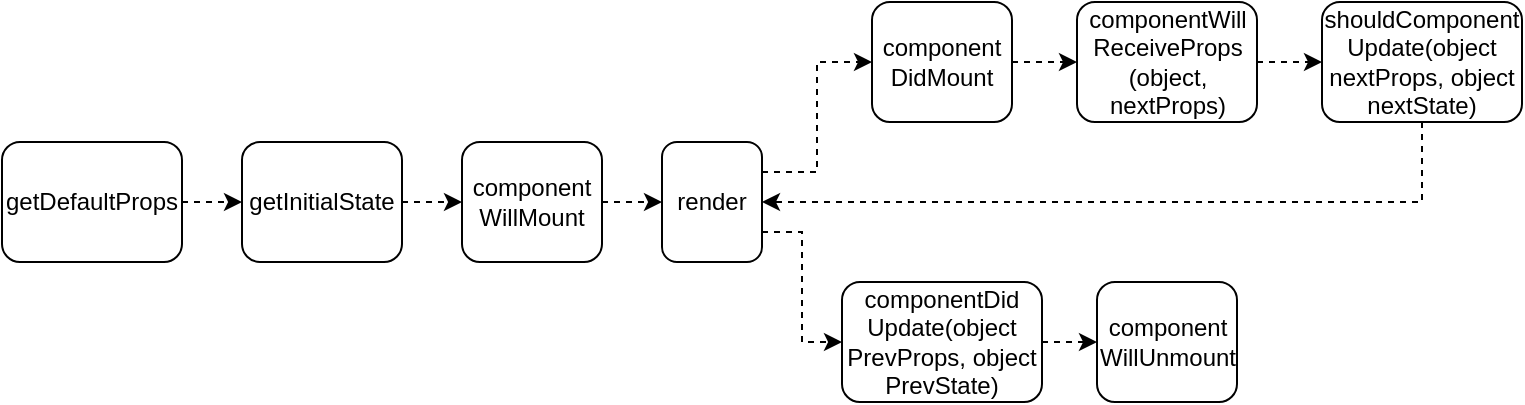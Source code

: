 <mxfile version="12.3.2" type="github" pages="3"><diagram id="6-BG2R6VYMJ7j13qVsYB" name="Life-cycle"><mxGraphModel dx="944" dy="524" grid="1" gridSize="10" guides="1" tooltips="1" connect="1" arrows="1" fold="1" page="1" pageScale="1" pageWidth="827" pageHeight="1169" math="0" shadow="0"><root><mxCell id="0"/><mxCell id="1" parent="0"/><mxCell id="7BfOXJH01S7lWlBUIbid-10" style="edgeStyle=orthogonalEdgeStyle;rounded=0;orthogonalLoop=1;jettySize=auto;html=1;exitX=1;exitY=0.5;exitDx=0;exitDy=0;entryX=0;entryY=0.5;entryDx=0;entryDy=0;dashed=1;" edge="1" parent="1" source="7BfOXJH01S7lWlBUIbid-1" target="7BfOXJH01S7lWlBUIbid-2"><mxGeometry relative="1" as="geometry"/></mxCell><mxCell id="7BfOXJH01S7lWlBUIbid-1" value="getDefaultProps" style="rounded=1;whiteSpace=wrap;html=1;" vertex="1" parent="1"><mxGeometry x="20" y="240" width="90" height="60" as="geometry"/></mxCell><mxCell id="7BfOXJH01S7lWlBUIbid-11" style="edgeStyle=orthogonalEdgeStyle;rounded=0;orthogonalLoop=1;jettySize=auto;html=1;exitX=1;exitY=0.5;exitDx=0;exitDy=0;entryX=0;entryY=0.5;entryDx=0;entryDy=0;dashed=1;" edge="1" parent="1" source="7BfOXJH01S7lWlBUIbid-2" target="7BfOXJH01S7lWlBUIbid-3"><mxGeometry relative="1" as="geometry"/></mxCell><mxCell id="7BfOXJH01S7lWlBUIbid-2" value="getInitialState" style="rounded=1;whiteSpace=wrap;html=1;" vertex="1" parent="1"><mxGeometry x="140" y="240" width="80" height="60" as="geometry"/></mxCell><mxCell id="7BfOXJH01S7lWlBUIbid-12" style="edgeStyle=orthogonalEdgeStyle;rounded=0;orthogonalLoop=1;jettySize=auto;html=1;exitX=1;exitY=0.5;exitDx=0;exitDy=0;entryX=0;entryY=0.5;entryDx=0;entryDy=0;dashed=1;" edge="1" parent="1" source="7BfOXJH01S7lWlBUIbid-3" target="7BfOXJH01S7lWlBUIbid-4"><mxGeometry relative="1" as="geometry"/></mxCell><mxCell id="7BfOXJH01S7lWlBUIbid-3" value="component&lt;br&gt;WillMount" style="rounded=1;whiteSpace=wrap;html=1;" vertex="1" parent="1"><mxGeometry x="250" y="240" width="70" height="60" as="geometry"/></mxCell><mxCell id="7BfOXJH01S7lWlBUIbid-13" style="edgeStyle=orthogonalEdgeStyle;rounded=0;orthogonalLoop=1;jettySize=auto;html=1;exitX=1;exitY=0.25;exitDx=0;exitDy=0;entryX=0;entryY=0.5;entryDx=0;entryDy=0;dashed=1;" edge="1" parent="1" source="7BfOXJH01S7lWlBUIbid-4" target="7BfOXJH01S7lWlBUIbid-5"><mxGeometry relative="1" as="geometry"/></mxCell><mxCell id="7BfOXJH01S7lWlBUIbid-18" style="edgeStyle=orthogonalEdgeStyle;rounded=0;orthogonalLoop=1;jettySize=auto;html=1;exitX=1;exitY=0.75;exitDx=0;exitDy=0;entryX=0;entryY=0.5;entryDx=0;entryDy=0;dashed=1;" edge="1" parent="1" source="7BfOXJH01S7lWlBUIbid-4" target="7BfOXJH01S7lWlBUIbid-8"><mxGeometry relative="1" as="geometry"/></mxCell><mxCell id="7BfOXJH01S7lWlBUIbid-4" value="render" style="rounded=1;whiteSpace=wrap;html=1;" vertex="1" parent="1"><mxGeometry x="350" y="240" width="50" height="60" as="geometry"/></mxCell><mxCell id="7BfOXJH01S7lWlBUIbid-15" style="edgeStyle=orthogonalEdgeStyle;rounded=0;orthogonalLoop=1;jettySize=auto;html=1;exitX=1;exitY=0.5;exitDx=0;exitDy=0;entryX=0;entryY=0.5;entryDx=0;entryDy=0;dashed=1;" edge="1" parent="1" source="7BfOXJH01S7lWlBUIbid-5" target="7BfOXJH01S7lWlBUIbid-6"><mxGeometry relative="1" as="geometry"/></mxCell><mxCell id="7BfOXJH01S7lWlBUIbid-5" value="component&lt;br&gt;DidMount" style="rounded=1;whiteSpace=wrap;html=1;" vertex="1" parent="1"><mxGeometry x="455" y="170" width="70" height="60" as="geometry"/></mxCell><mxCell id="7BfOXJH01S7lWlBUIbid-16" style="edgeStyle=orthogonalEdgeStyle;rounded=0;orthogonalLoop=1;jettySize=auto;html=1;exitX=1;exitY=0.5;exitDx=0;exitDy=0;entryX=0;entryY=0.5;entryDx=0;entryDy=0;dashed=1;" edge="1" parent="1" source="7BfOXJH01S7lWlBUIbid-6" target="7BfOXJH01S7lWlBUIbid-7"><mxGeometry relative="1" as="geometry"/></mxCell><mxCell id="7BfOXJH01S7lWlBUIbid-6" value="componentWill&lt;br&gt;ReceiveProps&lt;br&gt;(object, nextProps)" style="rounded=1;whiteSpace=wrap;html=1;" vertex="1" parent="1"><mxGeometry x="557.5" y="170" width="90" height="60" as="geometry"/></mxCell><mxCell id="7BfOXJH01S7lWlBUIbid-17" style="edgeStyle=orthogonalEdgeStyle;rounded=0;orthogonalLoop=1;jettySize=auto;html=1;exitX=0.5;exitY=1;exitDx=0;exitDy=0;entryX=1;entryY=0.5;entryDx=0;entryDy=0;dashed=1;" edge="1" parent="1" source="7BfOXJH01S7lWlBUIbid-7" target="7BfOXJH01S7lWlBUIbid-4"><mxGeometry relative="1" as="geometry"/></mxCell><mxCell id="7BfOXJH01S7lWlBUIbid-7" value="shouldComponent&lt;br&gt;Update(object nextProps, object nextState)" style="rounded=1;whiteSpace=wrap;html=1;" vertex="1" parent="1"><mxGeometry x="680" y="170" width="100" height="60" as="geometry"/></mxCell><mxCell id="7BfOXJH01S7lWlBUIbid-19" style="edgeStyle=orthogonalEdgeStyle;rounded=0;orthogonalLoop=1;jettySize=auto;html=1;exitX=1;exitY=0.5;exitDx=0;exitDy=0;entryX=0;entryY=0.5;entryDx=0;entryDy=0;dashed=1;" edge="1" parent="1" source="7BfOXJH01S7lWlBUIbid-8" target="7BfOXJH01S7lWlBUIbid-9"><mxGeometry relative="1" as="geometry"/></mxCell><mxCell id="7BfOXJH01S7lWlBUIbid-8" value="componentDid&lt;br&gt;Update(object PrevProps, object PrevState)" style="rounded=1;whiteSpace=wrap;html=1;" vertex="1" parent="1"><mxGeometry x="440" y="310" width="100" height="60" as="geometry"/></mxCell><mxCell id="7BfOXJH01S7lWlBUIbid-9" value="component&lt;br&gt;WillUnmount" style="rounded=1;whiteSpace=wrap;html=1;" vertex="1" parent="1"><mxGeometry x="567.5" y="310" width="70" height="60" as="geometry"/></mxCell></root></mxGraphModel></diagram><diagram id="iw2hi-KEK1BRQ4ILYK_u" name="main"><mxGraphModel dx="944" dy="524" grid="1" gridSize="10" guides="1" tooltips="1" connect="1" arrows="1" fold="1" page="1" pageScale="1" pageWidth="827" pageHeight="1169" math="0" shadow="0"><root><mxCell id="nPBTNGcUFuq3oxNZpD9u-0"/><mxCell id="nPBTNGcUFuq3oxNZpD9u-1" parent="nPBTNGcUFuq3oxNZpD9u-0"/><mxCell id="nPBTNGcUFuq3oxNZpD9u-2" value="Initialization" style="text;html=1;align=center;verticalAlign=middle;resizable=0;points=[];;autosize=1;" vertex="1" parent="nPBTNGcUFuq3oxNZpD9u-1"><mxGeometry x="51" y="40" width="80" height="20" as="geometry"/></mxCell><mxCell id="nPBTNGcUFuq3oxNZpD9u-3" value="setup props and state" style="rounded=1;whiteSpace=wrap;html=1;" vertex="1" parent="nPBTNGcUFuq3oxNZpD9u-1"><mxGeometry x="31" y="110" width="120" height="60" as="geometry"/></mxCell><mxCell id="nPBTNGcUFuq3oxNZpD9u-4" value="Mounting" style="text;html=1;align=center;verticalAlign=middle;resizable=0;points=[];;autosize=1;" vertex="1" parent="nPBTNGcUFuq3oxNZpD9u-1"><mxGeometry x="211" y="40" width="60" height="20" as="geometry"/></mxCell><mxCell id="nPBTNGcUFuq3oxNZpD9u-7" style="edgeStyle=orthogonalEdgeStyle;rounded=0;orthogonalLoop=1;jettySize=auto;html=1;exitX=0.5;exitY=1;exitDx=0;exitDy=0;entryX=0.5;entryY=0;entryDx=0;entryDy=0;dashed=1;" edge="1" parent="nPBTNGcUFuq3oxNZpD9u-1" source="nPBTNGcUFuq3oxNZpD9u-5" target="nPBTNGcUFuq3oxNZpD9u-6"><mxGeometry relative="1" as="geometry"/></mxCell><mxCell id="nPBTNGcUFuq3oxNZpD9u-5" value="componentWillMount" style="rounded=1;whiteSpace=wrap;html=1;" vertex="1" parent="nPBTNGcUFuq3oxNZpD9u-1"><mxGeometry x="181" y="110" width="120" height="60" as="geometry"/></mxCell><mxCell id="nPBTNGcUFuq3oxNZpD9u-9" style="edgeStyle=orthogonalEdgeStyle;rounded=0;orthogonalLoop=1;jettySize=auto;html=1;exitX=0.5;exitY=1;exitDx=0;exitDy=0;entryX=0.5;entryY=0;entryDx=0;entryDy=0;dashed=1;" edge="1" parent="nPBTNGcUFuq3oxNZpD9u-1" source="nPBTNGcUFuq3oxNZpD9u-6" target="nPBTNGcUFuq3oxNZpD9u-8"><mxGeometry relative="1" as="geometry"/></mxCell><mxCell id="nPBTNGcUFuq3oxNZpD9u-6" value="render" style="rounded=1;whiteSpace=wrap;html=1;" vertex="1" parent="nPBTNGcUFuq3oxNZpD9u-1"><mxGeometry x="181" y="210" width="120" height="60" as="geometry"/></mxCell><mxCell id="nPBTNGcUFuq3oxNZpD9u-8" value="componentDidMount" style="rounded=1;whiteSpace=wrap;html=1;" vertex="1" parent="nPBTNGcUFuq3oxNZpD9u-1"><mxGeometry x="181" y="310" width="120" height="60" as="geometry"/></mxCell><mxCell id="nPBTNGcUFuq3oxNZpD9u-10" value="Updation" style="text;html=1;align=center;verticalAlign=middle;resizable=0;points=[];;autosize=1;" vertex="1" parent="nPBTNGcUFuq3oxNZpD9u-1"><mxGeometry x="441" y="40" width="60" height="20" as="geometry"/></mxCell><mxCell id="nPBTNGcUFuq3oxNZpD9u-11" value="Props" style="text;html=1;align=center;verticalAlign=middle;resizable=0;points=[];;autosize=1;" vertex="1" parent="nPBTNGcUFuq3oxNZpD9u-1"><mxGeometry x="376" y="70" width="50" height="20" as="geometry"/></mxCell><mxCell id="nPBTNGcUFuq3oxNZpD9u-14" style="edgeStyle=orthogonalEdgeStyle;rounded=0;orthogonalLoop=1;jettySize=auto;html=1;exitX=0.5;exitY=1;exitDx=0;exitDy=0;entryX=0.5;entryY=0;entryDx=0;entryDy=0;dashed=1;" edge="1" parent="nPBTNGcUFuq3oxNZpD9u-1" source="nPBTNGcUFuq3oxNZpD9u-12" target="nPBTNGcUFuq3oxNZpD9u-13"><mxGeometry relative="1" as="geometry"/></mxCell><mxCell id="nPBTNGcUFuq3oxNZpD9u-12" value="compnentReceiveProps" style="rounded=1;whiteSpace=wrap;html=1;" vertex="1" parent="nPBTNGcUFuq3oxNZpD9u-1"><mxGeometry x="341" y="110" width="130" height="60" as="geometry"/></mxCell><mxCell id="nPBTNGcUFuq3oxNZpD9u-16" value="true" style="edgeStyle=orthogonalEdgeStyle;rounded=0;orthogonalLoop=1;jettySize=auto;html=1;exitX=0.5;exitY=1;exitDx=0;exitDy=0;entryX=0.5;entryY=0;entryDx=0;entryDy=0;dashed=1;" edge="1" parent="nPBTNGcUFuq3oxNZpD9u-1" source="nPBTNGcUFuq3oxNZpD9u-13" target="nPBTNGcUFuq3oxNZpD9u-15"><mxGeometry relative="1" as="geometry"/></mxCell><mxCell id="nPBTNGcUFuq3oxNZpD9u-13" value="shouldComponentUpdate" style="rounded=1;whiteSpace=wrap;html=1;" vertex="1" parent="nPBTNGcUFuq3oxNZpD9u-1"><mxGeometry x="336" y="210" width="140" height="60" as="geometry"/></mxCell><mxCell id="nPBTNGcUFuq3oxNZpD9u-18" style="edgeStyle=orthogonalEdgeStyle;rounded=0;orthogonalLoop=1;jettySize=auto;html=1;exitX=0.5;exitY=1;exitDx=0;exitDy=0;entryX=0.5;entryY=0;entryDx=0;entryDy=0;dashed=1;" edge="1" parent="nPBTNGcUFuq3oxNZpD9u-1" source="nPBTNGcUFuq3oxNZpD9u-15" target="nPBTNGcUFuq3oxNZpD9u-17"><mxGeometry relative="1" as="geometry"/></mxCell><mxCell id="nPBTNGcUFuq3oxNZpD9u-15" value="componentWillUpdate" style="rounded=1;whiteSpace=wrap;html=1;" vertex="1" parent="nPBTNGcUFuq3oxNZpD9u-1"><mxGeometry x="341" y="310" width="130" height="60" as="geometry"/></mxCell><mxCell id="nPBTNGcUFuq3oxNZpD9u-20" style="edgeStyle=orthogonalEdgeStyle;rounded=0;orthogonalLoop=1;jettySize=auto;html=1;exitX=0.5;exitY=1;exitDx=0;exitDy=0;entryX=0.5;entryY=0;entryDx=0;entryDy=0;dashed=1;" edge="1" parent="nPBTNGcUFuq3oxNZpD9u-1" source="nPBTNGcUFuq3oxNZpD9u-17" target="nPBTNGcUFuq3oxNZpD9u-19"><mxGeometry relative="1" as="geometry"/></mxCell><mxCell id="nPBTNGcUFuq3oxNZpD9u-17" value="render" style="rounded=1;whiteSpace=wrap;html=1;" vertex="1" parent="nPBTNGcUFuq3oxNZpD9u-1"><mxGeometry x="341" y="410" width="130" height="60" as="geometry"/></mxCell><mxCell id="nPBTNGcUFuq3oxNZpD9u-19" value="componentDidUpdate" style="rounded=1;whiteSpace=wrap;html=1;" vertex="1" parent="nPBTNGcUFuq3oxNZpD9u-1"><mxGeometry x="341" y="510" width="130" height="60" as="geometry"/></mxCell><mxCell id="nPBTNGcUFuq3oxNZpD9u-21" value="state" style="text;html=1;align=center;verticalAlign=middle;resizable=0;points=[];;autosize=1;" vertex="1" parent="nPBTNGcUFuq3oxNZpD9u-1"><mxGeometry x="551" y="70" width="40" height="20" as="geometry"/></mxCell><mxCell id="nPBTNGcUFuq3oxNZpD9u-29" value="true" style="edgeStyle=orthogonalEdgeStyle;rounded=0;orthogonalLoop=1;jettySize=auto;html=1;exitX=0.5;exitY=1;exitDx=0;exitDy=0;entryX=0.5;entryY=0;entryDx=0;entryDy=0;dashed=1;" edge="1" parent="nPBTNGcUFuq3oxNZpD9u-1" source="nPBTNGcUFuq3oxNZpD9u-22" target="nPBTNGcUFuq3oxNZpD9u-25"><mxGeometry relative="1" as="geometry"/></mxCell><mxCell id="nPBTNGcUFuq3oxNZpD9u-22" value="shouldComponentUpdate" style="rounded=1;whiteSpace=wrap;html=1;" vertex="1" parent="nPBTNGcUFuq3oxNZpD9u-1"><mxGeometry x="501" y="110" width="140" height="60" as="geometry"/></mxCell><mxCell id="nPBTNGcUFuq3oxNZpD9u-24" style="edgeStyle=orthogonalEdgeStyle;rounded=0;orthogonalLoop=1;jettySize=auto;html=1;exitX=0.5;exitY=1;exitDx=0;exitDy=0;entryX=0.5;entryY=0;entryDx=0;entryDy=0;dashed=1;" edge="1" parent="nPBTNGcUFuq3oxNZpD9u-1" source="nPBTNGcUFuq3oxNZpD9u-25" target="nPBTNGcUFuq3oxNZpD9u-27"><mxGeometry relative="1" as="geometry"/></mxCell><mxCell id="nPBTNGcUFuq3oxNZpD9u-25" value="componentWillUpdate" style="rounded=1;whiteSpace=wrap;html=1;" vertex="1" parent="nPBTNGcUFuq3oxNZpD9u-1"><mxGeometry x="506" y="210" width="130" height="60" as="geometry"/></mxCell><mxCell id="nPBTNGcUFuq3oxNZpD9u-26" style="edgeStyle=orthogonalEdgeStyle;rounded=0;orthogonalLoop=1;jettySize=auto;html=1;exitX=0.5;exitY=1;exitDx=0;exitDy=0;entryX=0.5;entryY=0;entryDx=0;entryDy=0;dashed=1;" edge="1" parent="nPBTNGcUFuq3oxNZpD9u-1" source="nPBTNGcUFuq3oxNZpD9u-27" target="nPBTNGcUFuq3oxNZpD9u-28"><mxGeometry relative="1" as="geometry"/></mxCell><mxCell id="nPBTNGcUFuq3oxNZpD9u-27" value="render" style="rounded=1;whiteSpace=wrap;html=1;" vertex="1" parent="nPBTNGcUFuq3oxNZpD9u-1"><mxGeometry x="506" y="310" width="130" height="60" as="geometry"/></mxCell><mxCell id="nPBTNGcUFuq3oxNZpD9u-28" value="componentDidUpdate" style="rounded=1;whiteSpace=wrap;html=1;" vertex="1" parent="nPBTNGcUFuq3oxNZpD9u-1"><mxGeometry x="506" y="410" width="130" height="60" as="geometry"/></mxCell><mxCell id="nPBTNGcUFuq3oxNZpD9u-30" value="Unmounting" style="text;html=1;align=center;verticalAlign=middle;resizable=0;points=[];;autosize=1;" vertex="1" parent="nPBTNGcUFuq3oxNZpD9u-1"><mxGeometry x="691" y="40" width="80" height="20" as="geometry"/></mxCell><mxCell id="nPBTNGcUFuq3oxNZpD9u-31" value="componentWillUnmount" style="rounded=1;whiteSpace=wrap;html=1;" vertex="1" parent="nPBTNGcUFuq3oxNZpD9u-1"><mxGeometry x="671" y="110" width="130" height="60" as="geometry"/></mxCell></root></mxGraphModel></diagram><diagram id="XNhaKn9m6wFyzsNv_cVT" name="process"><mxGraphModel dx="944" dy="524" grid="1" gridSize="10" guides="1" tooltips="1" connect="1" arrows="1" fold="1" page="1" pageScale="1" pageWidth="827" pageHeight="1169" math="0" shadow="0"><root><mxCell id="6hHbFrRW-RO5MiqSOoCo-0"/><mxCell id="6hHbFrRW-RO5MiqSOoCo-1" parent="6hHbFrRW-RO5MiqSOoCo-0"/><mxCell id="6hHbFrRW-RO5MiqSOoCo-2" value="First instantiation" style="text;html=1;" vertex="1" parent="6hHbFrRW-RO5MiqSOoCo-1"><mxGeometry x="90" y="20" width="120" height="30" as="geometry"/></mxCell><mxCell id="6hHbFrRW-RO5MiqSOoCo-5" style="edgeStyle=orthogonalEdgeStyle;rounded=0;orthogonalLoop=1;jettySize=auto;html=1;exitX=0.5;exitY=1;exitDx=0;exitDy=0;entryX=0.5;entryY=0;entryDx=0;entryDy=0;dashed=1;" edge="1" parent="6hHbFrRW-RO5MiqSOoCo-1" source="6hHbFrRW-RO5MiqSOoCo-3" target="6hHbFrRW-RO5MiqSOoCo-4"><mxGeometry relative="1" as="geometry"/></mxCell><mxCell id="6hHbFrRW-RO5MiqSOoCo-3" value="getDefaultProps" style="rounded=1;whiteSpace=wrap;html=1;" vertex="1" parent="6hHbFrRW-RO5MiqSOoCo-1"><mxGeometry x="80" y="70" width="120" height="60" as="geometry"/></mxCell><mxCell id="6hHbFrRW-RO5MiqSOoCo-7" style="edgeStyle=orthogonalEdgeStyle;rounded=0;orthogonalLoop=1;jettySize=auto;html=1;exitX=0.5;exitY=1;exitDx=0;exitDy=0;entryX=0.5;entryY=0;entryDx=0;entryDy=0;dashed=1;" edge="1" parent="6hHbFrRW-RO5MiqSOoCo-1" source="6hHbFrRW-RO5MiqSOoCo-4" target="6hHbFrRW-RO5MiqSOoCo-6"><mxGeometry relative="1" as="geometry"/></mxCell><mxCell id="6hHbFrRW-RO5MiqSOoCo-4" value="getInitialState" style="rounded=1;whiteSpace=wrap;html=1;" vertex="1" parent="6hHbFrRW-RO5MiqSOoCo-1"><mxGeometry x="80" y="170" width="120" height="60" as="geometry"/></mxCell><mxCell id="6hHbFrRW-RO5MiqSOoCo-9" style="edgeStyle=orthogonalEdgeStyle;rounded=0;orthogonalLoop=1;jettySize=auto;html=1;exitX=0.5;exitY=1;exitDx=0;exitDy=0;entryX=0.5;entryY=0;entryDx=0;entryDy=0;dashed=1;" edge="1" parent="6hHbFrRW-RO5MiqSOoCo-1" source="6hHbFrRW-RO5MiqSOoCo-6" target="6hHbFrRW-RO5MiqSOoCo-8"><mxGeometry relative="1" as="geometry"/></mxCell><mxCell id="6hHbFrRW-RO5MiqSOoCo-6" value="componentWillMount" style="rounded=1;whiteSpace=wrap;html=1;" vertex="1" parent="6hHbFrRW-RO5MiqSOoCo-1"><mxGeometry x="80" y="270" width="120" height="60" as="geometry"/></mxCell><mxCell id="6hHbFrRW-RO5MiqSOoCo-11" style="edgeStyle=orthogonalEdgeStyle;rounded=0;orthogonalLoop=1;jettySize=auto;html=1;exitX=0.5;exitY=1;exitDx=0;exitDy=0;entryX=0.5;entryY=0;entryDx=0;entryDy=0;dashed=1;" edge="1" parent="6hHbFrRW-RO5MiqSOoCo-1" source="6hHbFrRW-RO5MiqSOoCo-8" target="6hHbFrRW-RO5MiqSOoCo-10"><mxGeometry relative="1" as="geometry"/></mxCell><mxCell id="6hHbFrRW-RO5MiqSOoCo-8" value="render" style="rounded=1;whiteSpace=wrap;html=1;" vertex="1" parent="6hHbFrRW-RO5MiqSOoCo-1"><mxGeometry x="80" y="370" width="120" height="60" as="geometry"/></mxCell><mxCell id="6hHbFrRW-RO5MiqSOoCo-10" value="componentDidMount" style="rounded=1;whiteSpace=wrap;html=1;" vertex="1" parent="6hHbFrRW-RO5MiqSOoCo-1"><mxGeometry x="80" y="470" width="120" height="60" as="geometry"/></mxCell><mxCell id="6hHbFrRW-RO5MiqSOoCo-12" value="Instantiated updates &lt;br&gt;completed" style="text;html=1;" vertex="1" parent="6hHbFrRW-RO5MiqSOoCo-1"><mxGeometry x="260" y="20" width="190" height="30" as="geometry"/></mxCell><mxCell id="6hHbFrRW-RO5MiqSOoCo-13" style="edgeStyle=orthogonalEdgeStyle;rounded=0;orthogonalLoop=1;jettySize=auto;html=1;exitX=0.5;exitY=1;exitDx=0;exitDy=0;entryX=0.5;entryY=0;entryDx=0;entryDy=0;dashed=1;" edge="1" parent="6hHbFrRW-RO5MiqSOoCo-1" source="6hHbFrRW-RO5MiqSOoCo-14" target="6hHbFrRW-RO5MiqSOoCo-16"><mxGeometry relative="1" as="geometry"/></mxCell><mxCell id="6hHbFrRW-RO5MiqSOoCo-14" value="getInitialState" style="rounded=1;whiteSpace=wrap;html=1;" vertex="1" parent="6hHbFrRW-RO5MiqSOoCo-1"><mxGeometry x="260" y="70" width="120" height="60" as="geometry"/></mxCell><mxCell id="6hHbFrRW-RO5MiqSOoCo-15" style="edgeStyle=orthogonalEdgeStyle;rounded=0;orthogonalLoop=1;jettySize=auto;html=1;exitX=0.5;exitY=1;exitDx=0;exitDy=0;entryX=0.5;entryY=0;entryDx=0;entryDy=0;dashed=1;" edge="1" parent="6hHbFrRW-RO5MiqSOoCo-1" source="6hHbFrRW-RO5MiqSOoCo-16" target="6hHbFrRW-RO5MiqSOoCo-18"><mxGeometry relative="1" as="geometry"/></mxCell><mxCell id="6hHbFrRW-RO5MiqSOoCo-16" value="componentWillMount" style="rounded=1;whiteSpace=wrap;html=1;" vertex="1" parent="6hHbFrRW-RO5MiqSOoCo-1"><mxGeometry x="260" y="170" width="120" height="60" as="geometry"/></mxCell><mxCell id="6hHbFrRW-RO5MiqSOoCo-17" style="edgeStyle=orthogonalEdgeStyle;rounded=0;orthogonalLoop=1;jettySize=auto;html=1;exitX=0.5;exitY=1;exitDx=0;exitDy=0;entryX=0.5;entryY=0;entryDx=0;entryDy=0;dashed=1;" edge="1" parent="6hHbFrRW-RO5MiqSOoCo-1" source="6hHbFrRW-RO5MiqSOoCo-18" target="6hHbFrRW-RO5MiqSOoCo-19"><mxGeometry relative="1" as="geometry"/></mxCell><mxCell id="6hHbFrRW-RO5MiqSOoCo-18" value="render" style="rounded=1;whiteSpace=wrap;html=1;" vertex="1" parent="6hHbFrRW-RO5MiqSOoCo-1"><mxGeometry x="260" y="270" width="120" height="60" as="geometry"/></mxCell><mxCell id="6hHbFrRW-RO5MiqSOoCo-19" value="componentDidMount" style="rounded=1;whiteSpace=wrap;html=1;" vertex="1" parent="6hHbFrRW-RO5MiqSOoCo-1"><mxGeometry x="260" y="370" width="120" height="60" as="geometry"/></mxCell><mxCell id="6hHbFrRW-RO5MiqSOoCo-20" value="Lifetime" style="text;html=1;" vertex="1" parent="6hHbFrRW-RO5MiqSOoCo-1"><mxGeometry x="480" y="20" width="70" height="30" as="geometry"/></mxCell><mxCell id="6hHbFrRW-RO5MiqSOoCo-28" style="edgeStyle=orthogonalEdgeStyle;rounded=0;orthogonalLoop=1;jettySize=auto;html=1;exitX=0.5;exitY=1;exitDx=0;exitDy=0;entryX=0.5;entryY=0;entryDx=0;entryDy=0;dashed=1;" edge="1" parent="6hHbFrRW-RO5MiqSOoCo-1" source="6hHbFrRW-RO5MiqSOoCo-21" target="6hHbFrRW-RO5MiqSOoCo-22"><mxGeometry relative="1" as="geometry"/></mxCell><mxCell id="6hHbFrRW-RO5MiqSOoCo-21" value="componentWillReceiverops" style="rounded=1;whiteSpace=wrap;html=1;" vertex="1" parent="6hHbFrRW-RO5MiqSOoCo-1"><mxGeometry x="430" y="70" width="150" height="60" as="geometry"/></mxCell><mxCell id="6hHbFrRW-RO5MiqSOoCo-29" style="edgeStyle=orthogonalEdgeStyle;rounded=0;orthogonalLoop=1;jettySize=auto;html=1;exitX=0.5;exitY=1;exitDx=0;exitDy=0;entryX=0.5;entryY=0;entryDx=0;entryDy=0;dashed=1;" edge="1" parent="6hHbFrRW-RO5MiqSOoCo-1" source="6hHbFrRW-RO5MiqSOoCo-22" target="6hHbFrRW-RO5MiqSOoCo-24"><mxGeometry relative="1" as="geometry"/></mxCell><mxCell id="6hHbFrRW-RO5MiqSOoCo-22" value="shouldComponentUpdate" style="rounded=1;whiteSpace=wrap;html=1;" vertex="1" parent="6hHbFrRW-RO5MiqSOoCo-1"><mxGeometry x="437.5" y="170" width="135" height="60" as="geometry"/></mxCell><mxCell id="6hHbFrRW-RO5MiqSOoCo-23" style="edgeStyle=orthogonalEdgeStyle;rounded=0;orthogonalLoop=1;jettySize=auto;html=1;exitX=0.5;exitY=1;exitDx=0;exitDy=0;entryX=0.5;entryY=0;entryDx=0;entryDy=0;dashed=1;" edge="1" parent="6hHbFrRW-RO5MiqSOoCo-1" source="6hHbFrRW-RO5MiqSOoCo-24" target="6hHbFrRW-RO5MiqSOoCo-26"><mxGeometry relative="1" as="geometry"/></mxCell><mxCell id="6hHbFrRW-RO5MiqSOoCo-24" value="componentWillMount" style="rounded=1;whiteSpace=wrap;html=1;" vertex="1" parent="6hHbFrRW-RO5MiqSOoCo-1"><mxGeometry x="445" y="270" width="120" height="60" as="geometry"/></mxCell><mxCell id="6hHbFrRW-RO5MiqSOoCo-25" style="edgeStyle=orthogonalEdgeStyle;rounded=0;orthogonalLoop=1;jettySize=auto;html=1;exitX=0.5;exitY=1;exitDx=0;exitDy=0;entryX=0.5;entryY=0;entryDx=0;entryDy=0;dashed=1;" edge="1" parent="6hHbFrRW-RO5MiqSOoCo-1" source="6hHbFrRW-RO5MiqSOoCo-26" target="6hHbFrRW-RO5MiqSOoCo-27"><mxGeometry relative="1" as="geometry"/></mxCell><mxCell id="6hHbFrRW-RO5MiqSOoCo-26" value="render" style="rounded=1;whiteSpace=wrap;html=1;" vertex="1" parent="6hHbFrRW-RO5MiqSOoCo-1"><mxGeometry x="445" y="370" width="120" height="60" as="geometry"/></mxCell><mxCell id="6hHbFrRW-RO5MiqSOoCo-27" value="componentDidMount" style="rounded=1;whiteSpace=wrap;html=1;" vertex="1" parent="6hHbFrRW-RO5MiqSOoCo-1"><mxGeometry x="445" y="470" width="120" height="60" as="geometry"/></mxCell><mxCell id="6hHbFrRW-RO5MiqSOoCo-30" value="distroy/clear" style="text;html=1;align=center;verticalAlign=middle;resizable=0;points=[];;autosize=1;" vertex="1" parent="6hHbFrRW-RO5MiqSOoCo-1"><mxGeometry x="620" y="25" width="80" height="20" as="geometry"/></mxCell><mxCell id="6hHbFrRW-RO5MiqSOoCo-31" value="componentWillUnmount" style="rounded=1;whiteSpace=wrap;html=1;" vertex="1" parent="6hHbFrRW-RO5MiqSOoCo-1"><mxGeometry x="620" y="70" width="130" height="60" as="geometry"/></mxCell></root></mxGraphModel></diagram></mxfile>